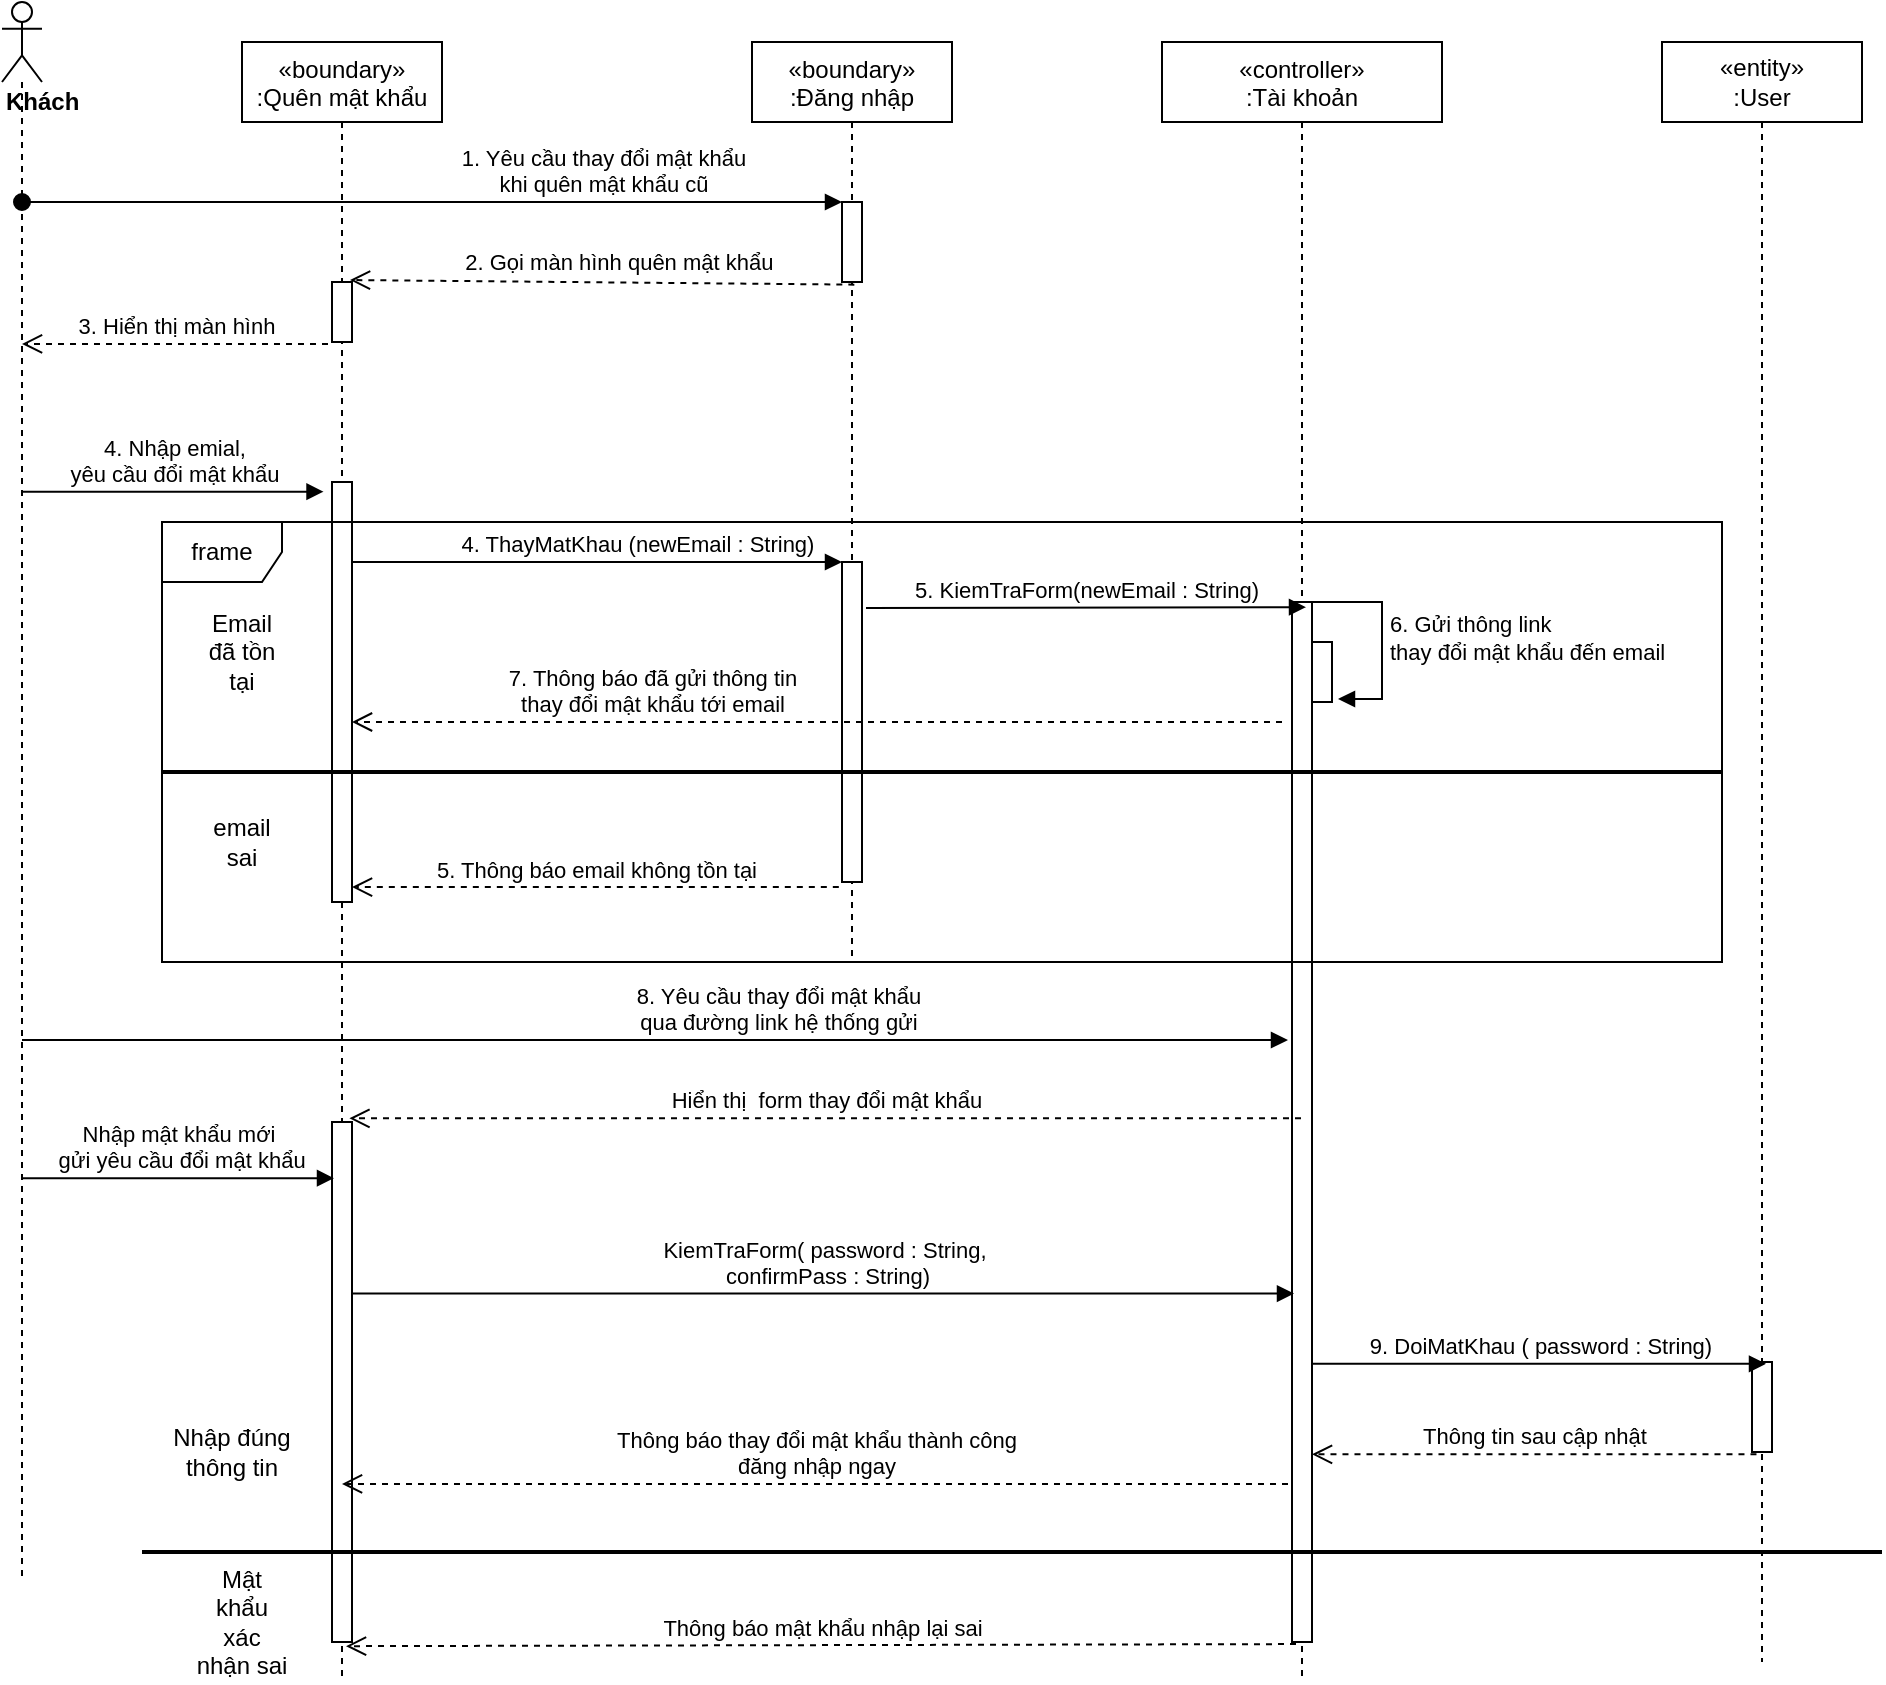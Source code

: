 <mxfile version="14.7.0" type="device"><diagram id="kgpKYQtTHZ0yAKxKKP6v" name="Page-1"><mxGraphModel dx="1108" dy="482" grid="1" gridSize="10" guides="1" tooltips="1" connect="1" arrows="1" fold="1" page="1" pageScale="1" pageWidth="850" pageHeight="1100" math="0" shadow="0"><root><mxCell id="0"/><mxCell id="1" parent="0"/><mxCell id="f0oYaYnQNkJtLzGmAvmS-22" value="«boundary»&#10;:Đăng nhập" style="shape=umlLifeline;perimeter=lifelinePerimeter;container=1;collapsible=0;recursiveResize=0;rounded=0;shadow=0;strokeWidth=1;" parent="1" vertex="1"><mxGeometry x="425" y="90" width="100" height="460" as="geometry"/></mxCell><mxCell id="f0oYaYnQNkJtLzGmAvmS-23" value="" style="points=[];perimeter=orthogonalPerimeter;rounded=0;shadow=0;strokeWidth=1;" parent="f0oYaYnQNkJtLzGmAvmS-22" vertex="1"><mxGeometry x="45" y="80" width="10" height="40" as="geometry"/></mxCell><mxCell id="f0oYaYnQNkJtLzGmAvmS-24" value="" style="points=[];perimeter=orthogonalPerimeter;rounded=0;shadow=0;strokeWidth=1;" parent="f0oYaYnQNkJtLzGmAvmS-22" vertex="1"><mxGeometry x="45" y="260" width="10" height="160" as="geometry"/></mxCell><mxCell id="f0oYaYnQNkJtLzGmAvmS-25" value="«controller»&#10;:Tài khoản" style="shape=umlLifeline;perimeter=lifelinePerimeter;container=1;collapsible=0;recursiveResize=0;rounded=0;shadow=0;strokeWidth=1;" parent="1" vertex="1"><mxGeometry x="630" y="90" width="140" height="820" as="geometry"/></mxCell><mxCell id="f0oYaYnQNkJtLzGmAvmS-26" value="" style="points=[];perimeter=orthogonalPerimeter;rounded=0;shadow=0;strokeWidth=1;" parent="f0oYaYnQNkJtLzGmAvmS-25" vertex="1"><mxGeometry x="65" y="280" width="10" height="520" as="geometry"/></mxCell><mxCell id="f0oYaYnQNkJtLzGmAvmS-45" value="" style="html=1;points=[];perimeter=orthogonalPerimeter;" parent="f0oYaYnQNkJtLzGmAvmS-25" vertex="1"><mxGeometry x="75" y="300" width="10" height="30" as="geometry"/></mxCell><mxCell id="f0oYaYnQNkJtLzGmAvmS-46" value="6. Gửi thông link&amp;nbsp;&lt;br&gt;thay đổi mật khẩu đến email" style="edgeStyle=orthogonalEdgeStyle;html=1;align=left;spacingLeft=2;endArrow=block;rounded=0;entryX=1.3;entryY=0.95;entryDx=0;entryDy=0;entryPerimeter=0;" parent="f0oYaYnQNkJtLzGmAvmS-25" source="f0oYaYnQNkJtLzGmAvmS-26" target="f0oYaYnQNkJtLzGmAvmS-45" edge="1"><mxGeometry relative="1" as="geometry"><mxPoint x="80" y="210" as="sourcePoint"/><Array as="points"><mxPoint x="110" y="280"/><mxPoint x="110" y="329"/></Array><mxPoint x="90" y="320" as="targetPoint"/></mxGeometry></mxCell><mxCell id="f0oYaYnQNkJtLzGmAvmS-27" value="&lt;div&gt;&lt;b&gt;Khách&lt;/b&gt;&lt;/div&gt;" style="shape=umlLifeline;participant=umlActor;perimeter=lifelinePerimeter;whiteSpace=wrap;html=1;container=1;collapsible=0;recursiveResize=0;verticalAlign=top;spacingTop=36;outlineConnect=0;align=left;" parent="1" vertex="1"><mxGeometry x="50" y="70" width="20" height="790" as="geometry"/></mxCell><mxCell id="f0oYaYnQNkJtLzGmAvmS-28" value="1. Yêu cầu thay đổi mật khẩu&#10;khi quên mật khẩu cũ" style="verticalAlign=bottom;startArrow=oval;endArrow=block;startSize=8;shadow=0;strokeWidth=1;" parent="1" source="f0oYaYnQNkJtLzGmAvmS-27" target="f0oYaYnQNkJtLzGmAvmS-23" edge="1"><mxGeometry x="0.415" relative="1" as="geometry"><mxPoint x="115" y="160" as="sourcePoint"/><mxPoint x="270" y="170" as="targetPoint"/><Array as="points"><mxPoint x="110" y="170"/></Array><mxPoint x="1" as="offset"/></mxGeometry></mxCell><mxCell id="f0oYaYnQNkJtLzGmAvmS-29" value="2. Gọi màn hình quên mật khẩu" style="verticalAlign=bottom;endArrow=open;dashed=1;endSize=8;shadow=0;strokeWidth=1;exitX=0.617;exitY=1.033;exitDx=0;exitDy=0;exitPerimeter=0;entryX=0.9;entryY=-0.033;entryDx=0;entryDy=0;entryPerimeter=0;" parent="1" source="f0oYaYnQNkJtLzGmAvmS-23" target="f0oYaYnQNkJtLzGmAvmS-52" edge="1"><mxGeometry x="-0.068" y="-1" relative="1" as="geometry"><mxPoint x="60" y="200.0" as="targetPoint"/><mxPoint x="260" y="200" as="sourcePoint"/><mxPoint as="offset"/></mxGeometry></mxCell><mxCell id="f0oYaYnQNkJtLzGmAvmS-30" value="4. ThayMatKhau (newEmail : String)&amp;nbsp;" style="html=1;verticalAlign=bottom;endArrow=block;" parent="1" source="f0oYaYnQNkJtLzGmAvmS-75" target="f0oYaYnQNkJtLzGmAvmS-24" edge="1"><mxGeometry x="0.176" width="80" relative="1" as="geometry"><mxPoint x="330" y="350" as="sourcePoint"/><mxPoint x="270" y="260" as="targetPoint"/><Array as="points"><mxPoint x="410" y="350"/></Array><mxPoint as="offset"/></mxGeometry></mxCell><mxCell id="f0oYaYnQNkJtLzGmAvmS-31" value="5. KiemTraForm(newEmail : String)" style="html=1;verticalAlign=bottom;endArrow=block;entryX=0.7;entryY=0.005;entryDx=0;entryDy=0;entryPerimeter=0;" parent="1" target="f0oYaYnQNkJtLzGmAvmS-26" edge="1"><mxGeometry width="80" relative="1" as="geometry"><mxPoint x="482" y="373" as="sourcePoint"/><mxPoint x="735" y="366" as="targetPoint"/><Array as="points"/></mxGeometry></mxCell><mxCell id="f0oYaYnQNkJtLzGmAvmS-33" value="&lt;span&gt;«entity»&lt;br&gt;&lt;/span&gt;:User" style="shape=umlLifeline;perimeter=lifelinePerimeter;whiteSpace=wrap;html=1;container=1;collapsible=0;recursiveResize=0;outlineConnect=0;" parent="1" vertex="1"><mxGeometry x="880" y="90" width="100" height="810" as="geometry"/></mxCell><mxCell id="f0oYaYnQNkJtLzGmAvmS-34" value="" style="points=[];perimeter=orthogonalPerimeter;rounded=0;shadow=0;strokeWidth=1;" parent="f0oYaYnQNkJtLzGmAvmS-33" vertex="1"><mxGeometry x="45" y="660" width="10" height="45" as="geometry"/></mxCell><mxCell id="f0oYaYnQNkJtLzGmAvmS-37" value="7. Thông báo đã gửi thông tin &lt;br&gt;thay đổi mật khẩu tới email" style="html=1;verticalAlign=bottom;endArrow=open;dashed=1;endSize=8;" parent="1" target="f0oYaYnQNkJtLzGmAvmS-75" edge="1"><mxGeometry x="0.354" relative="1" as="geometry"><mxPoint x="690" y="430" as="sourcePoint"/><mxPoint x="260" y="430" as="targetPoint"/><Array as="points"/><mxPoint as="offset"/></mxGeometry></mxCell><mxCell id="f0oYaYnQNkJtLzGmAvmS-49" value="8. Yêu cầu thay đổi mật khẩu &lt;br&gt;qua đường link hệ thống gửi" style="html=1;verticalAlign=bottom;endArrow=block;" parent="1" source="f0oYaYnQNkJtLzGmAvmS-27" edge="1"><mxGeometry x="0.192" width="80" relative="1" as="geometry"><mxPoint x="380" y="490" as="sourcePoint"/><mxPoint x="693" y="589" as="targetPoint"/><mxPoint as="offset"/></mxGeometry></mxCell><mxCell id="f0oYaYnQNkJtLzGmAvmS-51" value="«boundary»&#10;:Quên mật khẩu" style="shape=umlLifeline;perimeter=lifelinePerimeter;container=1;collapsible=0;recursiveResize=0;rounded=0;shadow=0;strokeWidth=1;" parent="1" vertex="1"><mxGeometry x="170" y="90" width="100" height="820" as="geometry"/></mxCell><mxCell id="f0oYaYnQNkJtLzGmAvmS-52" value="" style="points=[];perimeter=orthogonalPerimeter;rounded=0;shadow=0;strokeWidth=1;" parent="f0oYaYnQNkJtLzGmAvmS-51" vertex="1"><mxGeometry x="45" y="120" width="10" height="30" as="geometry"/></mxCell><mxCell id="f0oYaYnQNkJtLzGmAvmS-53" value="" style="points=[];perimeter=orthogonalPerimeter;rounded=0;shadow=0;strokeWidth=1;" parent="f0oYaYnQNkJtLzGmAvmS-51" vertex="1"><mxGeometry x="45" y="540" width="10" height="260" as="geometry"/></mxCell><mxCell id="f0oYaYnQNkJtLzGmAvmS-75" value="" style="html=1;points=[];perimeter=orthogonalPerimeter;" parent="f0oYaYnQNkJtLzGmAvmS-51" vertex="1"><mxGeometry x="45" y="220" width="10" height="210" as="geometry"/></mxCell><mxCell id="f0oYaYnQNkJtLzGmAvmS-54" value="3. Hiển thị màn hình" style="html=1;verticalAlign=bottom;endArrow=open;dashed=1;endSize=8;exitX=-0.2;exitY=1.033;exitDx=0;exitDy=0;exitPerimeter=0;" parent="1" source="f0oYaYnQNkJtLzGmAvmS-52" target="f0oYaYnQNkJtLzGmAvmS-27" edge="1"><mxGeometry relative="1" as="geometry"><mxPoint x="430" y="350" as="sourcePoint"/><mxPoint x="350" y="350" as="targetPoint"/></mxGeometry></mxCell><mxCell id="f0oYaYnQNkJtLzGmAvmS-55" value="4. Nhập emial, &lt;br&gt;yêu cầu đổi mật khẩu" style="html=1;verticalAlign=bottom;endArrow=block;entryX=-0.424;entryY=0.023;entryDx=0;entryDy=0;entryPerimeter=0;" parent="1" source="f0oYaYnQNkJtLzGmAvmS-27" target="f0oYaYnQNkJtLzGmAvmS-75" edge="1"><mxGeometry width="80" relative="1" as="geometry"><mxPoint x="350" y="350" as="sourcePoint"/><mxPoint x="190" y="333" as="targetPoint"/></mxGeometry></mxCell><mxCell id="f0oYaYnQNkJtLzGmAvmS-56" value="9. DoiMatKhau ( password : String)" style="html=1;verticalAlign=bottom;endArrow=block;entryX=0.7;entryY=0.02;entryDx=0;entryDy=0;entryPerimeter=0;" parent="1" source="f0oYaYnQNkJtLzGmAvmS-26" target="f0oYaYnQNkJtLzGmAvmS-34" edge="1"><mxGeometry width="80" relative="1" as="geometry"><mxPoint x="670" y="540" as="sourcePoint"/><mxPoint x="750" y="540" as="targetPoint"/></mxGeometry></mxCell><mxCell id="f0oYaYnQNkJtLzGmAvmS-57" value="Hiển thị&amp;nbsp; form thay đổi mật khẩu" style="html=1;verticalAlign=bottom;endArrow=open;dashed=1;endSize=8;entryX=0.871;entryY=-0.007;entryDx=0;entryDy=0;entryPerimeter=0;" parent="1" source="f0oYaYnQNkJtLzGmAvmS-25" target="f0oYaYnQNkJtLzGmAvmS-53" edge="1"><mxGeometry relative="1" as="geometry"><mxPoint x="680" y="659" as="sourcePoint"/><mxPoint x="320" y="440" as="targetPoint"/></mxGeometry></mxCell><mxCell id="f0oYaYnQNkJtLzGmAvmS-58" value="Nhập mật khẩu mới&lt;br&gt;&amp;nbsp;gửi yêu cầu đổi mật khẩu" style="html=1;verticalAlign=bottom;endArrow=block;entryX=0.1;entryY=0.108;entryDx=0;entryDy=0;entryPerimeter=0;" parent="1" source="f0oYaYnQNkJtLzGmAvmS-27" target="f0oYaYnQNkJtLzGmAvmS-53" edge="1"><mxGeometry width="80" relative="1" as="geometry"><mxPoint x="320" y="540" as="sourcePoint"/><mxPoint x="400" y="540" as="targetPoint"/></mxGeometry></mxCell><mxCell id="f0oYaYnQNkJtLzGmAvmS-59" value="KiemTraForm( password : String,&lt;br&gt;&amp;nbsp;confirmPass : String)" style="html=1;verticalAlign=bottom;endArrow=block;entryX=0.1;entryY=0.665;entryDx=0;entryDy=0;entryPerimeter=0;" parent="1" source="f0oYaYnQNkJtLzGmAvmS-53" target="f0oYaYnQNkJtLzGmAvmS-26" edge="1"><mxGeometry width="80" relative="1" as="geometry"><mxPoint x="250" y="797" as="sourcePoint"/><mxPoint x="440" y="520" as="targetPoint"/></mxGeometry></mxCell><mxCell id="f0oYaYnQNkJtLzGmAvmS-60" value="Thông tin sau cập nhật" style="html=1;verticalAlign=bottom;endArrow=open;dashed=1;endSize=8;exitX=0.224;exitY=1.026;exitDx=0;exitDy=0;exitPerimeter=0;" parent="1" source="f0oYaYnQNkJtLzGmAvmS-34" target="f0oYaYnQNkJtLzGmAvmS-26" edge="1"><mxGeometry relative="1" as="geometry"><mxPoint x="570" y="500" as="sourcePoint"/><mxPoint x="490" y="500" as="targetPoint"/></mxGeometry></mxCell><mxCell id="f0oYaYnQNkJtLzGmAvmS-61" value="Thông báo thay đổi mật khẩu thành công&lt;br&gt;đăng nhập ngay" style="html=1;verticalAlign=bottom;endArrow=open;dashed=1;endSize=8;exitX=-0.2;exitY=0.848;exitDx=0;exitDy=0;exitPerimeter=0;" parent="1" source="f0oYaYnQNkJtLzGmAvmS-26" target="f0oYaYnQNkJtLzGmAvmS-51" edge="1"><mxGeometry relative="1" as="geometry"><mxPoint x="410" y="630" as="sourcePoint"/><mxPoint x="227" y="858" as="targetPoint"/></mxGeometry></mxCell><mxCell id="f0oYaYnQNkJtLzGmAvmS-62" value="frame" style="shape=umlFrame;whiteSpace=wrap;html=1;" parent="1" vertex="1"><mxGeometry x="130" y="330" width="780" height="220" as="geometry"/></mxCell><mxCell id="f0oYaYnQNkJtLzGmAvmS-69" value="" style="line;strokeWidth=2;html=1;" parent="1" vertex="1"><mxGeometry x="130" y="440" width="780" height="30" as="geometry"/></mxCell><mxCell id="f0oYaYnQNkJtLzGmAvmS-70" value="Email đã tồn tại" style="text;html=1;strokeColor=none;fillColor=none;align=center;verticalAlign=middle;whiteSpace=wrap;rounded=0;" parent="1" vertex="1"><mxGeometry x="150" y="360" width="40" height="70" as="geometry"/></mxCell><mxCell id="f0oYaYnQNkJtLzGmAvmS-71" value="email sai" style="text;html=1;strokeColor=none;fillColor=none;align=center;verticalAlign=middle;whiteSpace=wrap;rounded=0;" parent="1" vertex="1"><mxGeometry x="150" y="480" width="40" height="20" as="geometry"/></mxCell><mxCell id="f0oYaYnQNkJtLzGmAvmS-73" value="5. Thông báo email không tồn tại" style="html=1;verticalAlign=bottom;endArrow=open;dashed=1;endSize=8;exitX=-0.159;exitY=1.016;exitDx=0;exitDy=0;exitPerimeter=0;" parent="1" source="f0oYaYnQNkJtLzGmAvmS-24" target="f0oYaYnQNkJtLzGmAvmS-75" edge="1"><mxGeometry relative="1" as="geometry"><mxPoint x="470" y="493" as="sourcePoint"/><mxPoint x="260" y="513" as="targetPoint"/></mxGeometry></mxCell><mxCell id="f0oYaYnQNkJtLzGmAvmS-77" value="Thông báo mật khẩu nhập lại sai" style="html=1;verticalAlign=bottom;endArrow=open;dashed=1;endSize=8;exitX=0.2;exitY=1.002;exitDx=0;exitDy=0;exitPerimeter=0;entryX=0.7;entryY=1.008;entryDx=0;entryDy=0;entryPerimeter=0;" parent="1" source="f0oYaYnQNkJtLzGmAvmS-26" target="f0oYaYnQNkJtLzGmAvmS-53" edge="1"><mxGeometry relative="1" as="geometry"><mxPoint x="540" y="860" as="sourcePoint"/><mxPoint x="270" y="887" as="targetPoint"/></mxGeometry></mxCell><mxCell id="f0oYaYnQNkJtLzGmAvmS-78" value="" style="line;strokeWidth=2;html=1;" parent="1" vertex="1"><mxGeometry x="120" y="840" width="870" height="10" as="geometry"/></mxCell><mxCell id="f0oYaYnQNkJtLzGmAvmS-79" value="Nhập đúng thông tin" style="text;html=1;strokeColor=none;fillColor=none;align=center;verticalAlign=middle;whiteSpace=wrap;rounded=0;" parent="1" vertex="1"><mxGeometry x="130" y="770" width="70" height="50" as="geometry"/></mxCell><mxCell id="f0oYaYnQNkJtLzGmAvmS-80" value="Mật khẩu xác nhận sai" style="text;html=1;strokeColor=none;fillColor=none;align=center;verticalAlign=middle;whiteSpace=wrap;rounded=0;" parent="1" vertex="1"><mxGeometry x="145" y="850" width="50" height="60" as="geometry"/></mxCell></root></mxGraphModel></diagram></mxfile>